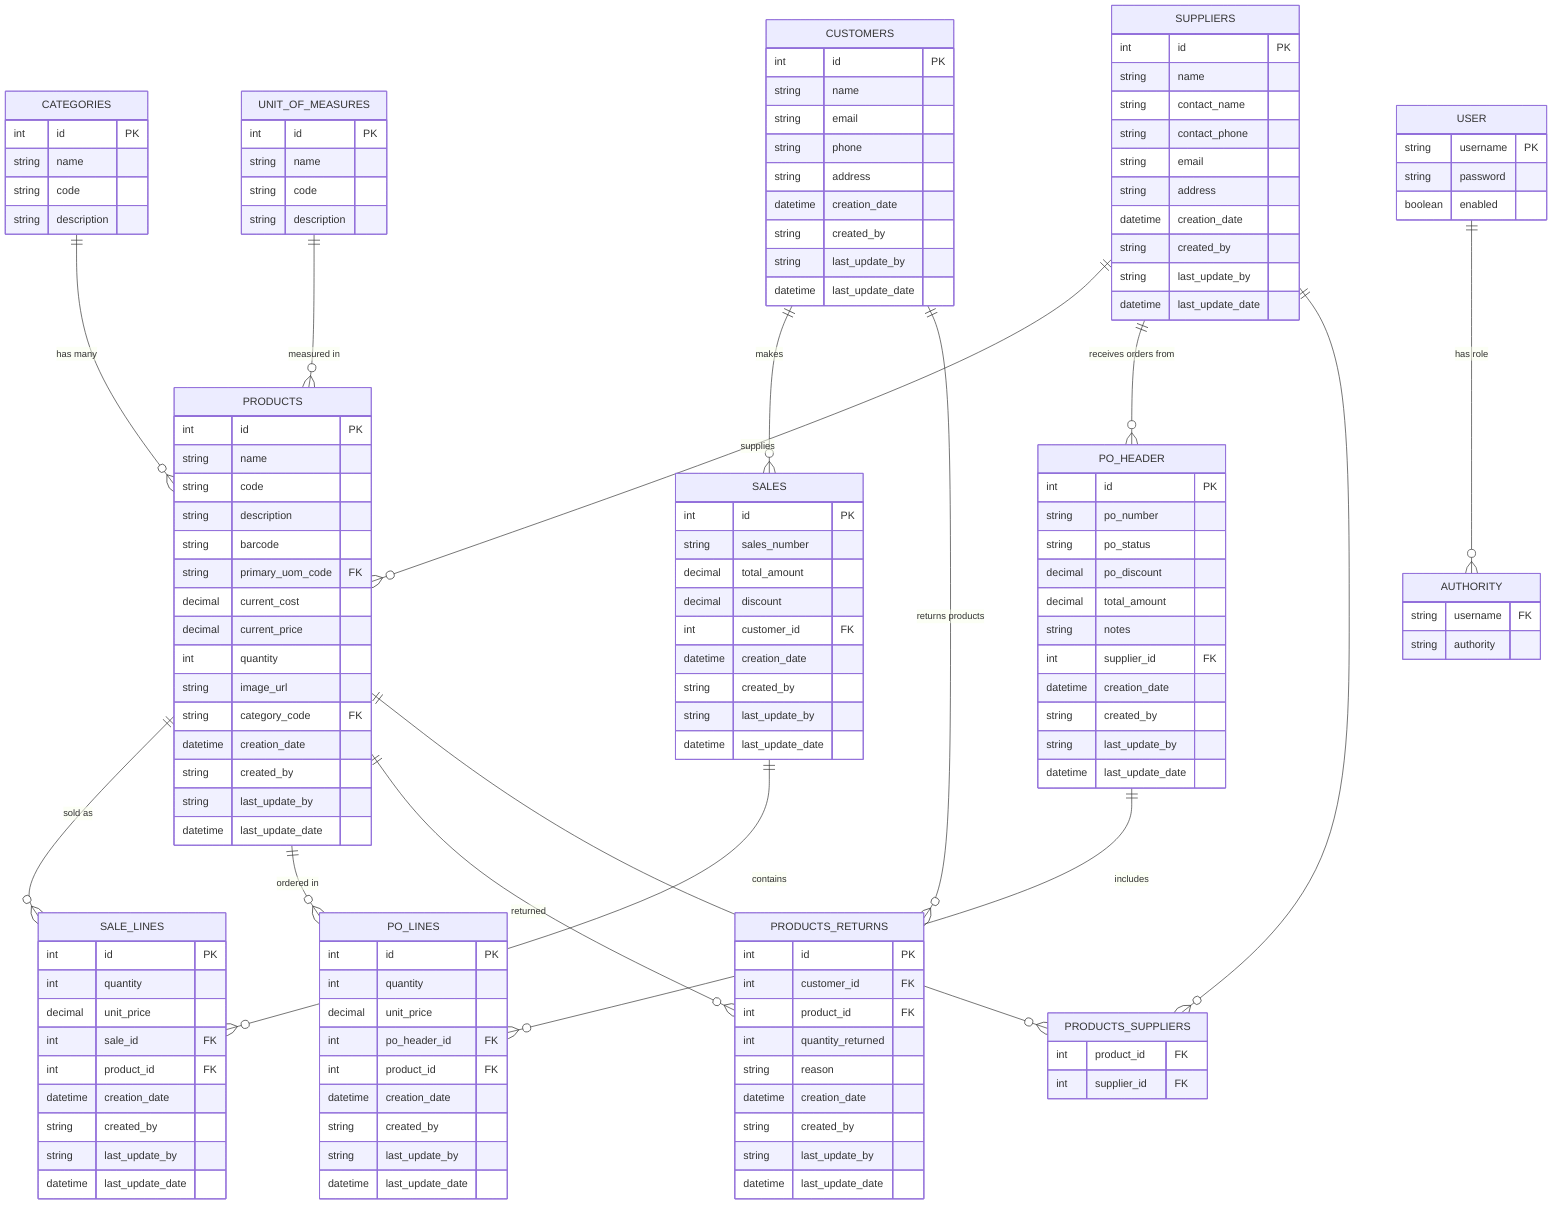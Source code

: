 erDiagram
    PRODUCTS {
        int id PK
        string name
        string code
        string description
        string barcode
        string primary_uom_code FK
        decimal current_cost
        decimal current_price
        int quantity
        string image_url
        string category_code FK
        datetime creation_date
        string created_by
        string last_update_by
        datetime last_update_date
    }

    CATEGORIES {
        int id PK
        string name
        string code
        string description
    }

    UNIT_OF_MEASURES {
        int id PK
        string name
        string code
        string description
    }

    SALES {
        int id PK
        string sales_number
        decimal total_amount
        decimal discount
        int customer_id FK
        datetime creation_date
        string created_by
        string last_update_by
        datetime last_update_date
    }

    SALE_LINES {
        int id PK
        int quantity
        decimal unit_price
        int sale_id FK
        int product_id FK
        datetime creation_date
        string created_by
        string last_update_by
        datetime last_update_date
    }

    PO_HEADER {
        int id PK
        string po_number
        string po_status
        decimal po_discount
        decimal total_amount
        string notes
        int supplier_id FK
        datetime creation_date
        string created_by
        string last_update_by
        datetime last_update_date
    }

    PO_LINES {
        int id PK
        int quantity
        decimal unit_price
        int po_header_id FK
        int product_id FK
        datetime creation_date
        string created_by
        string last_update_by
        datetime last_update_date
    }

    PRODUCTS_RETURNS {
        int id PK
        int customer_id FK
        int product_id FK
        int quantity_returned
        string reason
        datetime creation_date
        string created_by
        string last_update_by
        datetime last_update_date
    }

    CUSTOMERS {
        int id PK
        string name
        string email
        string phone
        string address
        datetime creation_date
        string created_by
        string last_update_by
        datetime last_update_date
    }

    SUPPLIERS {
        int id PK
        string name
        string contact_name
        string contact_phone
        string email
        string address
        datetime creation_date
        string created_by
        string last_update_by
        datetime last_update_date
    }

    PRODUCTS_SUPPLIERS {
        int product_id FK
        int supplier_id FK
    }

    USER {
        string username PK
        string password
        boolean enabled
    }

    AUTHORITY {
        string username FK
        string authority
    }

    CATEGORIES ||--o{ PRODUCTS: "has many"
    UNIT_OF_MEASURES ||--o{ PRODUCTS: "measured in"
    PRODUCTS ||--o{ SALE_LINES: "sold as"
    SALES ||--o{ SALE_LINES: "contains"
    CUSTOMERS ||--o{ SALES: "makes"
    SUPPLIERS ||--o{ PRODUCTS: "supplies"
    SUPPLIERS ||--o{ PO_HEADER: "receives orders from"
    PO_HEADER ||--o{ PO_LINES: "includes"
    PRODUCTS ||--o{ PO_LINES: "ordered in"
    CUSTOMERS ||--o{ PRODUCTS_RETURNS: "returns products"
    PRODUCTS ||--o{ PRODUCTS_RETURNS: "returned"
    USER ||--o{ AUTHORITY: "has role"
    PRODUCTS ||--o{ PRODUCTS_SUPPLIERS: ""
    SUPPLIERS ||--o{ PRODUCTS_SUPPLIERS: ""